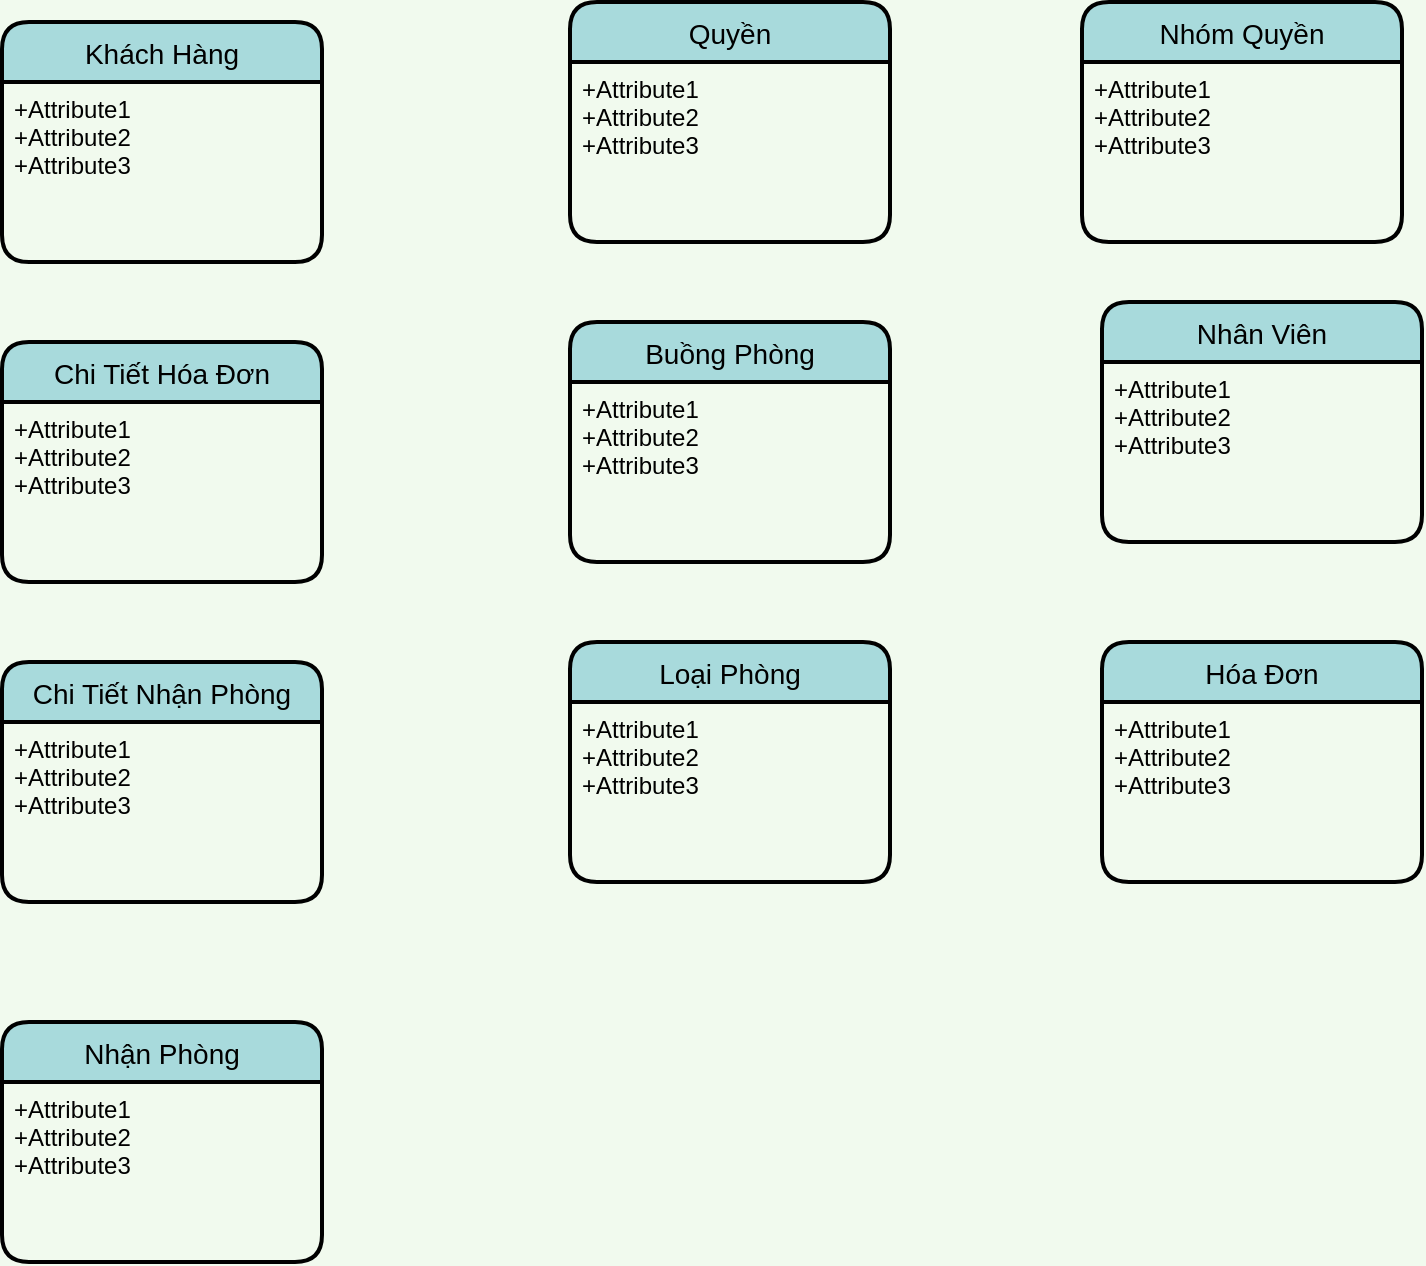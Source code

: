 <mxfile version="14.1.3" type="github">
  <diagram id="ZVVWfZMViWKJLwM7EidN" name="Page-1">
    <mxGraphModel dx="1422" dy="804" grid="1" gridSize="10" guides="1" tooltips="1" connect="1" arrows="1" fold="1" page="1" pageScale="1" pageWidth="827" pageHeight="1169" background="#F1FAEE" math="0" shadow="0">
      <root>
        <mxCell id="0" />
        <mxCell id="1" parent="0" />
        <mxCell id="YB05C7Pb-uXemA97MWsQ-250" value="Khách Hàng" style="swimlane;childLayout=stackLayout;horizontal=1;startSize=30;horizontalStack=0;rounded=1;fontSize=14;fontStyle=0;strokeWidth=2;resizeParent=0;resizeLast=1;shadow=0;dashed=0;align=center;fillColor=#A8DADC;" vertex="1" parent="1">
          <mxGeometry x="50" y="20" width="160" height="120" as="geometry" />
        </mxCell>
        <mxCell id="YB05C7Pb-uXemA97MWsQ-251" value="+Attribute1&#xa;+Attribute2&#xa;+Attribute3" style="align=left;strokeColor=none;fillColor=none;spacingLeft=4;fontSize=12;verticalAlign=top;resizable=0;rotatable=0;part=1;" vertex="1" parent="YB05C7Pb-uXemA97MWsQ-250">
          <mxGeometry y="30" width="160" height="90" as="geometry" />
        </mxCell>
        <mxCell id="YB05C7Pb-uXemA97MWsQ-253" value="Buồng Phòng" style="swimlane;childLayout=stackLayout;horizontal=1;startSize=30;horizontalStack=0;rounded=1;fontSize=14;fontStyle=0;strokeWidth=2;resizeParent=0;resizeLast=1;shadow=0;dashed=0;align=center;fillColor=#A8DADC;" vertex="1" parent="1">
          <mxGeometry x="334" y="170" width="160" height="120" as="geometry" />
        </mxCell>
        <mxCell id="YB05C7Pb-uXemA97MWsQ-254" value="+Attribute1&#xa;+Attribute2&#xa;+Attribute3" style="align=left;strokeColor=none;fillColor=none;spacingLeft=4;fontSize=12;verticalAlign=top;resizable=0;rotatable=0;part=1;" vertex="1" parent="YB05C7Pb-uXemA97MWsQ-253">
          <mxGeometry y="30" width="160" height="90" as="geometry" />
        </mxCell>
        <mxCell id="YB05C7Pb-uXemA97MWsQ-255" value="Nhân Viên" style="swimlane;childLayout=stackLayout;horizontal=1;startSize=30;horizontalStack=0;rounded=1;fontSize=14;fontStyle=0;strokeWidth=2;resizeParent=0;resizeLast=1;shadow=0;dashed=0;align=center;fillColor=#A8DADC;" vertex="1" parent="1">
          <mxGeometry x="600" y="160" width="160" height="120" as="geometry" />
        </mxCell>
        <mxCell id="YB05C7Pb-uXemA97MWsQ-256" value="+Attribute1&#xa;+Attribute2&#xa;+Attribute3" style="align=left;strokeColor=none;fillColor=none;spacingLeft=4;fontSize=12;verticalAlign=top;resizable=0;rotatable=0;part=1;" vertex="1" parent="YB05C7Pb-uXemA97MWsQ-255">
          <mxGeometry y="30" width="160" height="90" as="geometry" />
        </mxCell>
        <mxCell id="YB05C7Pb-uXemA97MWsQ-257" value="Loại Phòng" style="swimlane;childLayout=stackLayout;horizontal=1;startSize=30;horizontalStack=0;rounded=1;fontSize=14;fontStyle=0;strokeWidth=2;resizeParent=0;resizeLast=1;shadow=0;dashed=0;align=center;fillColor=#A8DADC;" vertex="1" parent="1">
          <mxGeometry x="334" y="330" width="160" height="120" as="geometry" />
        </mxCell>
        <mxCell id="YB05C7Pb-uXemA97MWsQ-258" value="+Attribute1&#xa;+Attribute2&#xa;+Attribute3" style="align=left;strokeColor=none;fillColor=none;spacingLeft=4;fontSize=12;verticalAlign=top;resizable=0;rotatable=0;part=1;" vertex="1" parent="YB05C7Pb-uXemA97MWsQ-257">
          <mxGeometry y="30" width="160" height="90" as="geometry" />
        </mxCell>
        <mxCell id="YB05C7Pb-uXemA97MWsQ-259" value="Hóa Đơn" style="swimlane;childLayout=stackLayout;horizontal=1;startSize=30;horizontalStack=0;rounded=1;fontSize=14;fontStyle=0;strokeWidth=2;resizeParent=0;resizeLast=1;shadow=0;dashed=0;align=center;fillColor=#A8DADC;" vertex="1" parent="1">
          <mxGeometry x="600" y="330" width="160" height="120" as="geometry" />
        </mxCell>
        <mxCell id="YB05C7Pb-uXemA97MWsQ-260" value="+Attribute1&#xa;+Attribute2&#xa;+Attribute3" style="align=left;strokeColor=none;fillColor=none;spacingLeft=4;fontSize=12;verticalAlign=top;resizable=0;rotatable=0;part=1;" vertex="1" parent="YB05C7Pb-uXemA97MWsQ-259">
          <mxGeometry y="30" width="160" height="90" as="geometry" />
        </mxCell>
        <mxCell id="YB05C7Pb-uXemA97MWsQ-261" value="Chi Tiết Hóa Đơn" style="swimlane;childLayout=stackLayout;horizontal=1;startSize=30;horizontalStack=0;rounded=1;fontSize=14;fontStyle=0;strokeWidth=2;resizeParent=0;resizeLast=1;shadow=0;dashed=0;align=center;fillColor=#A8DADC;" vertex="1" parent="1">
          <mxGeometry x="50" y="180" width="160" height="120" as="geometry" />
        </mxCell>
        <mxCell id="YB05C7Pb-uXemA97MWsQ-262" value="+Attribute1&#xa;+Attribute2&#xa;+Attribute3" style="align=left;strokeColor=none;fillColor=none;spacingLeft=4;fontSize=12;verticalAlign=top;resizable=0;rotatable=0;part=1;" vertex="1" parent="YB05C7Pb-uXemA97MWsQ-261">
          <mxGeometry y="30" width="160" height="90" as="geometry" />
        </mxCell>
        <mxCell id="YB05C7Pb-uXemA97MWsQ-263" value="Nhóm Quyền" style="swimlane;childLayout=stackLayout;horizontal=1;startSize=30;horizontalStack=0;rounded=1;fontSize=14;fontStyle=0;strokeWidth=2;resizeParent=0;resizeLast=1;shadow=0;dashed=0;align=center;fillColor=#A8DADC;" vertex="1" parent="1">
          <mxGeometry x="590" y="10" width="160" height="120" as="geometry" />
        </mxCell>
        <mxCell id="YB05C7Pb-uXemA97MWsQ-264" value="+Attribute1&#xa;+Attribute2&#xa;+Attribute3" style="align=left;strokeColor=none;fillColor=none;spacingLeft=4;fontSize=12;verticalAlign=top;resizable=0;rotatable=0;part=1;" vertex="1" parent="YB05C7Pb-uXemA97MWsQ-263">
          <mxGeometry y="30" width="160" height="90" as="geometry" />
        </mxCell>
        <mxCell id="YB05C7Pb-uXemA97MWsQ-265" value="Quyền" style="swimlane;childLayout=stackLayout;horizontal=1;startSize=30;horizontalStack=0;rounded=1;fontSize=14;fontStyle=0;strokeWidth=2;resizeParent=0;resizeLast=1;shadow=0;dashed=0;align=center;fillColor=#A8DADC;" vertex="1" parent="1">
          <mxGeometry x="334" y="10" width="160" height="120" as="geometry" />
        </mxCell>
        <mxCell id="YB05C7Pb-uXemA97MWsQ-266" value="+Attribute1&#xa;+Attribute2&#xa;+Attribute3" style="align=left;strokeColor=none;fillColor=none;spacingLeft=4;fontSize=12;verticalAlign=top;resizable=0;rotatable=0;part=1;" vertex="1" parent="YB05C7Pb-uXemA97MWsQ-265">
          <mxGeometry y="30" width="160" height="90" as="geometry" />
        </mxCell>
        <mxCell id="YB05C7Pb-uXemA97MWsQ-267" value="Chi Tiết Nhận Phòng" style="swimlane;childLayout=stackLayout;horizontal=1;startSize=30;horizontalStack=0;rounded=1;fontSize=14;fontStyle=0;strokeWidth=2;resizeParent=0;resizeLast=1;shadow=0;dashed=0;align=center;fillColor=#A8DADC;" vertex="1" parent="1">
          <mxGeometry x="50" y="340" width="160" height="120" as="geometry" />
        </mxCell>
        <mxCell id="YB05C7Pb-uXemA97MWsQ-268" value="+Attribute1&#xa;+Attribute2&#xa;+Attribute3" style="align=left;strokeColor=none;fillColor=none;spacingLeft=4;fontSize=12;verticalAlign=top;resizable=0;rotatable=0;part=1;" vertex="1" parent="YB05C7Pb-uXemA97MWsQ-267">
          <mxGeometry y="30" width="160" height="90" as="geometry" />
        </mxCell>
        <mxCell id="YB05C7Pb-uXemA97MWsQ-270" value="Nhận Phòng" style="swimlane;childLayout=stackLayout;horizontal=1;startSize=30;horizontalStack=0;rounded=1;fontSize=14;fontStyle=0;strokeWidth=2;resizeParent=0;resizeLast=1;shadow=0;dashed=0;align=center;fillColor=#A8DADC;" vertex="1" parent="1">
          <mxGeometry x="50" y="520" width="160" height="120" as="geometry" />
        </mxCell>
        <mxCell id="YB05C7Pb-uXemA97MWsQ-271" value="+Attribute1&#xa;+Attribute2&#xa;+Attribute3" style="align=left;strokeColor=none;fillColor=none;spacingLeft=4;fontSize=12;verticalAlign=top;resizable=0;rotatable=0;part=1;" vertex="1" parent="YB05C7Pb-uXemA97MWsQ-270">
          <mxGeometry y="30" width="160" height="90" as="geometry" />
        </mxCell>
      </root>
    </mxGraphModel>
  </diagram>
</mxfile>
